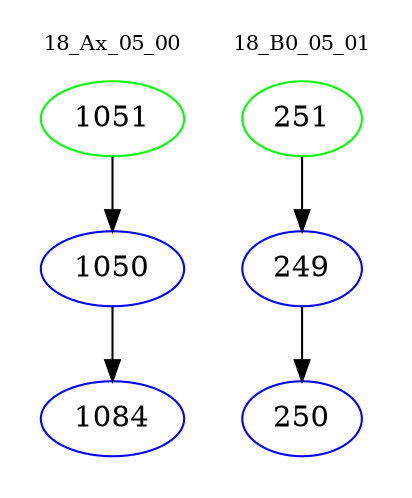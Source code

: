 digraph{
subgraph cluster_0 {
color = white
label = "18_Ax_05_00";
fontsize=10;
T0_1051 [label="1051", color="green"]
T0_1051 -> T0_1050 [color="black"]
T0_1050 [label="1050", color="blue"]
T0_1050 -> T0_1084 [color="black"]
T0_1084 [label="1084", color="blue"]
}
subgraph cluster_1 {
color = white
label = "18_B0_05_01";
fontsize=10;
T1_251 [label="251", color="green"]
T1_251 -> T1_249 [color="black"]
T1_249 [label="249", color="blue"]
T1_249 -> T1_250 [color="black"]
T1_250 [label="250", color="blue"]
}
}
